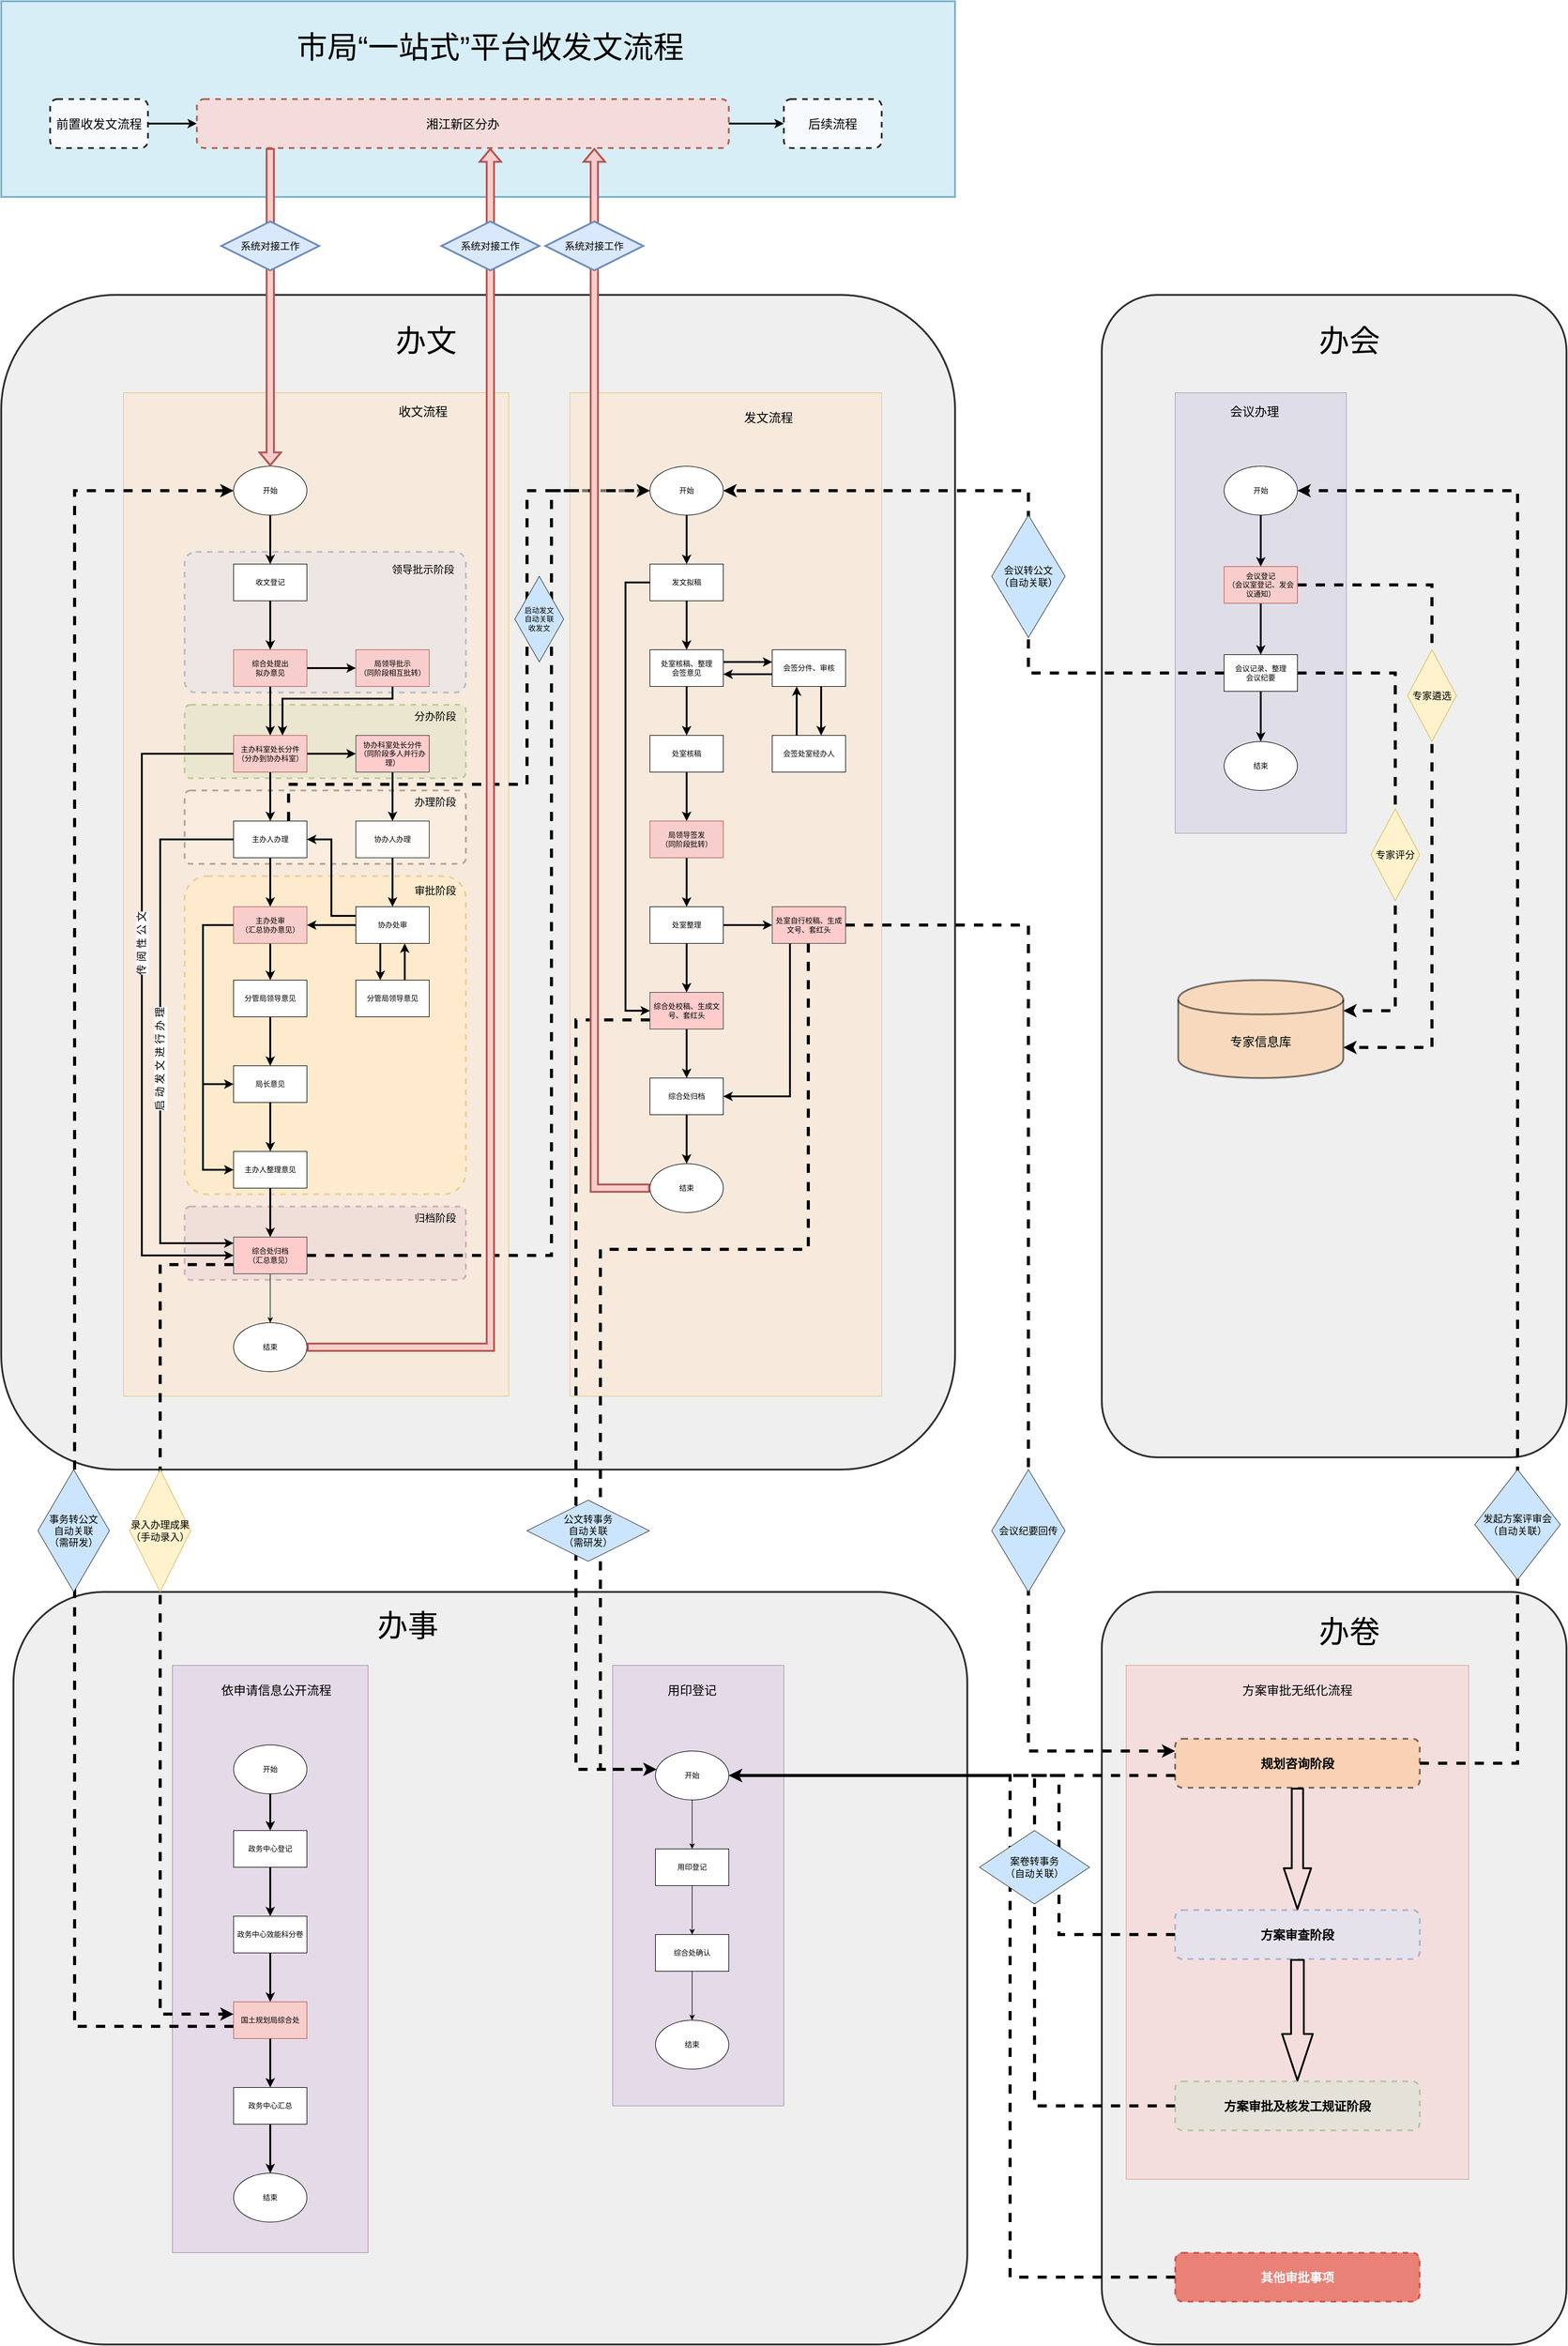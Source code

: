 <mxfile version="13.3.1" type="github">
  <diagram id="d_TtvwyaBQ2j3ashljvY" name="Page-1">
    <mxGraphModel dx="7556" dy="4976" grid="1" gridSize="10" guides="1" tooltips="1" connect="1" arrows="0" fold="1" page="1" pageScale="1" pageWidth="827" pageHeight="1169" math="0" shadow="0">
      <root>
        <mxCell id="0" />
        <mxCell id="1" parent="0" />
        <mxCell id="R8DSdq1tmObnKe5v48mU-81" value="" style="rounded=1;whiteSpace=wrap;html=1;strokeWidth=3;fontSize=20;arcSize=12;opacity=80;fillColor=#ebebeb;" parent="1" vertex="1">
          <mxGeometry x="1760" y="1720" width="760" height="1230" as="geometry" />
        </mxCell>
        <mxCell id="R8DSdq1tmObnKe5v48mU-80" value="" style="rounded=1;whiteSpace=wrap;html=1;strokeWidth=3;fontSize=20;arcSize=12;opacity=80;fillColor=#ebebeb;" parent="1" vertex="1">
          <mxGeometry x="-20" y="1720" width="1560" height="1230" as="geometry" />
        </mxCell>
        <mxCell id="R8DSdq1tmObnKe5v48mU-79" value="" style="rounded=1;whiteSpace=wrap;html=1;strokeWidth=3;fontSize=20;arcSize=12;opacity=80;fillColor=#ebebeb;" parent="1" vertex="1">
          <mxGeometry x="1760" y="-400" width="760" height="1900" as="geometry" />
        </mxCell>
        <mxCell id="R8DSdq1tmObnKe5v48mU-78" value="" style="rounded=1;whiteSpace=wrap;html=1;strokeWidth=3;fontSize=20;arcSize=12;opacity=80;fillColor=#EBEBEB;" parent="1" vertex="1">
          <mxGeometry x="-40" y="-400" width="1560" height="1920" as="geometry" />
        </mxCell>
        <mxCell id="R8DSdq1tmObnKe5v48mU-27" value="" style="rounded=0;whiteSpace=wrap;html=1;opacity=80;fillColor=#e1d5e7;strokeColor=#9673a6;" parent="1" vertex="1">
          <mxGeometry x="960" y="1840" width="280" height="720" as="geometry" />
        </mxCell>
        <mxCell id="R8DSdq1tmObnKe5v48mU-15" value="" style="rounded=1;whiteSpace=wrap;html=1;fontSize=17;opacity=90;arcSize=8;dashed=1;strokeWidth=3;fillColor=#dae8fc;strokeColor=#6c8ebf;" parent="1" vertex="1">
          <mxGeometry x="260" y="20" width="460" height="230" as="geometry" />
        </mxCell>
        <mxCell id="R8DSdq1tmObnKe5v48mU-17" value="" style="rounded=1;whiteSpace=wrap;html=1;fontSize=17;arcSize=8;dashed=1;strokeWidth=3;fillColor=#d5e8d4;strokeColor=#82b366;" parent="1" vertex="1">
          <mxGeometry x="260" y="270" width="460" height="120" as="geometry" />
        </mxCell>
        <mxCell id="R8DSdq1tmObnKe5v48mU-19" value="" style="rounded=1;whiteSpace=wrap;html=1;fontSize=17;arcSize=8;dashed=1;strokeWidth=3;fillColor=#f5f5f5;strokeColor=#666666;fontColor=#333333;" parent="1" vertex="1">
          <mxGeometry x="260" y="410" width="460" height="120" as="geometry" />
        </mxCell>
        <mxCell id="R8DSdq1tmObnKe5v48mU-21" value="" style="rounded=1;whiteSpace=wrap;html=1;fontSize=17;opacity=90;arcSize=8;dashed=1;strokeWidth=3;fillColor=#fff2cc;strokeColor=#d6b656;" parent="1" vertex="1">
          <mxGeometry x="260" y="550" width="460" height="520" as="geometry" />
        </mxCell>
        <mxCell id="R8DSdq1tmObnKe5v48mU-23" value="" style="rounded=1;whiteSpace=wrap;html=1;fontSize=17;opacity=90;arcSize=8;dashed=1;strokeWidth=3;fillColor=#e1d5e7;strokeColor=#9673a6;" parent="1" vertex="1">
          <mxGeometry x="260" y="1090" width="460" height="120" as="geometry" />
        </mxCell>
        <mxCell id="czsc24-IMfko61f4KDdS-146" value="" style="rounded=0;whiteSpace=wrap;html=1;opacity=50;fillColor=#ffe6cc;strokeColor=#d79b00;" parent="1" vertex="1">
          <mxGeometry x="160" y="-240" width="630" height="1640" as="geometry" />
        </mxCell>
        <mxCell id="R8DSdq1tmObnKe5v48mU-5" style="edgeStyle=orthogonalEdgeStyle;rounded=0;orthogonalLoop=1;jettySize=auto;html=1;entryX=0;entryY=0.5;entryDx=0;entryDy=0;strokeWidth=5;dashed=1;" parent="1" source="czsc24-IMfko61f4KDdS-8" target="czsc24-IMfko61f4KDdS-80" edge="1">
          <mxGeometry relative="1" as="geometry">
            <Array as="points">
              <mxPoint x="430" y="400" />
              <mxPoint x="820" y="400" />
              <mxPoint x="820" y="-80" />
            </Array>
          </mxGeometry>
        </mxCell>
        <mxCell id="czsc24-IMfko61f4KDdS-166" value="" style="rounded=0;whiteSpace=wrap;html=1;fontSize=20;opacity=50;fillColor=#d0cee2;strokeColor=#56517e;textOpacity=50;" parent="1" vertex="1">
          <mxGeometry x="1880" y="-240" width="280" height="720" as="geometry" />
        </mxCell>
        <mxCell id="czsc24-IMfko61f4KDdS-147" value="" style="rounded=0;whiteSpace=wrap;html=1;opacity=50;fillColor=#ffe6cc;strokeColor=#d79b00;" parent="1" vertex="1">
          <mxGeometry x="890" y="-240" width="510" height="1640" as="geometry" />
        </mxCell>
        <mxCell id="czsc24-IMfko61f4KDdS-145" value="" style="rounded=0;whiteSpace=wrap;html=1;opacity=80;fillColor=#e1d5e7;strokeColor=#9673a6;" parent="1" vertex="1">
          <mxGeometry x="240" y="1840" width="320" height="960" as="geometry" />
        </mxCell>
        <mxCell id="czsc24-IMfko61f4KDdS-7" value="" style="edgeStyle=orthogonalEdgeStyle;rounded=0;orthogonalLoop=1;jettySize=auto;html=1;strokeWidth=3;" parent="1" source="czsc24-IMfko61f4KDdS-1" target="czsc24-IMfko61f4KDdS-6" edge="1">
          <mxGeometry relative="1" as="geometry" />
        </mxCell>
        <mxCell id="czsc24-IMfko61f4KDdS-31" style="edgeStyle=orthogonalEdgeStyle;rounded=0;orthogonalLoop=1;jettySize=auto;html=1;strokeWidth=3;" parent="1" source="czsc24-IMfko61f4KDdS-6" target="czsc24-IMfko61f4KDdS-28" edge="1">
          <mxGeometry relative="1" as="geometry">
            <Array as="points">
              <mxPoint x="190" y="350" />
              <mxPoint x="190" y="1170" />
            </Array>
          </mxGeometry>
        </mxCell>
        <mxCell id="R8DSdq1tmObnKe5v48mU-9" value="传 阅 性 公 文" style="edgeLabel;html=1;align=center;verticalAlign=middle;resizable=0;points=[];fontSize=17;horizontal=0;" parent="czsc24-IMfko61f4KDdS-31" vertex="1" connectable="0">
          <mxGeometry x="-0.888" y="1" relative="1" as="geometry">
            <mxPoint x="-87.5" y="309" as="offset" />
          </mxGeometry>
        </mxCell>
        <mxCell id="R8DSdq1tmObnKe5v48mU-7" style="edgeStyle=orthogonalEdgeStyle;rounded=0;orthogonalLoop=1;jettySize=auto;html=1;strokeWidth=3;exitX=1;exitY=0.5;exitDx=0;exitDy=0;entryX=0;entryY=0.5;entryDx=0;entryDy=0;" parent="1" source="czsc24-IMfko61f4KDdS-1" target="czsc24-IMfko61f4KDdS-2" edge="1">
          <mxGeometry relative="1" as="geometry">
            <Array as="points">
              <mxPoint x="500" y="210" />
              <mxPoint x="500" y="210" />
            </Array>
          </mxGeometry>
        </mxCell>
        <mxCell id="czsc24-IMfko61f4KDdS-1" value="综合处提出&lt;br&gt;拟办意见" style="rounded=0;whiteSpace=wrap;html=1;fillColor=#f8cecc;strokeColor=#b85450;" parent="1" vertex="1">
          <mxGeometry x="340" y="180" width="120" height="60" as="geometry" />
        </mxCell>
        <mxCell id="czsc24-IMfko61f4KDdS-76" style="edgeStyle=orthogonalEdgeStyle;rounded=0;orthogonalLoop=1;jettySize=auto;html=1;exitX=0.5;exitY=1;exitDx=0;exitDy=0;strokeWidth=3;" parent="1" source="czsc24-IMfko61f4KDdS-74" target="czsc24-IMfko61f4KDdS-1" edge="1">
          <mxGeometry relative="1" as="geometry" />
        </mxCell>
        <mxCell id="czsc24-IMfko61f4KDdS-74" value="收文登记" style="rounded=0;whiteSpace=wrap;html=1;" parent="1" vertex="1">
          <mxGeometry x="340" y="40" width="120" height="60" as="geometry" />
        </mxCell>
        <mxCell id="czsc24-IMfko61f4KDdS-9" value="" style="edgeStyle=orthogonalEdgeStyle;rounded=0;orthogonalLoop=1;jettySize=auto;html=1;strokeWidth=3;" parent="1" source="czsc24-IMfko61f4KDdS-6" target="czsc24-IMfko61f4KDdS-8" edge="1">
          <mxGeometry relative="1" as="geometry" />
        </mxCell>
        <mxCell id="czsc24-IMfko61f4KDdS-11" value="" style="edgeStyle=orthogonalEdgeStyle;rounded=0;orthogonalLoop=1;jettySize=auto;html=1;strokeWidth=3;" parent="1" source="czsc24-IMfko61f4KDdS-6" target="czsc24-IMfko61f4KDdS-10" edge="1">
          <mxGeometry relative="1" as="geometry" />
        </mxCell>
        <mxCell id="czsc24-IMfko61f4KDdS-6" value="主办科室处长分件&lt;br&gt;（分办到协办科室）" style="rounded=0;whiteSpace=wrap;html=1;fillColor=#f8cecc;strokeColor=#b85450;" parent="1" vertex="1">
          <mxGeometry x="340" y="320" width="120" height="60" as="geometry" />
        </mxCell>
        <mxCell id="czsc24-IMfko61f4KDdS-13" value="" style="edgeStyle=orthogonalEdgeStyle;rounded=0;orthogonalLoop=1;jettySize=auto;html=1;strokeWidth=3;" parent="1" source="czsc24-IMfko61f4KDdS-10" target="czsc24-IMfko61f4KDdS-12" edge="1">
          <mxGeometry relative="1" as="geometry" />
        </mxCell>
        <mxCell id="czsc24-IMfko61f4KDdS-10" value="协办科室处长分件&lt;br&gt;（同阶段多人并行办理）" style="rounded=0;whiteSpace=wrap;html=1;fillColor=#ffcccc;strokeColor=#36393d;" parent="1" vertex="1">
          <mxGeometry x="540" y="320" width="120" height="60" as="geometry" />
        </mxCell>
        <mxCell id="czsc24-IMfko61f4KDdS-17" value="" style="edgeStyle=orthogonalEdgeStyle;rounded=0;orthogonalLoop=1;jettySize=auto;html=1;strokeWidth=3;" parent="1" source="czsc24-IMfko61f4KDdS-12" target="czsc24-IMfko61f4KDdS-16" edge="1">
          <mxGeometry relative="1" as="geometry" />
        </mxCell>
        <mxCell id="czsc24-IMfko61f4KDdS-12" value="协办人办理" style="rounded=0;whiteSpace=wrap;html=1;opacity=90;" parent="1" vertex="1">
          <mxGeometry x="540" y="460" width="120" height="60" as="geometry" />
        </mxCell>
        <mxCell id="czsc24-IMfko61f4KDdS-98" style="edgeStyle=orthogonalEdgeStyle;rounded=0;orthogonalLoop=1;jettySize=auto;html=1;strokeWidth=3;" parent="1" source="czsc24-IMfko61f4KDdS-16" target="czsc24-IMfko61f4KDdS-95" edge="1">
          <mxGeometry relative="1" as="geometry">
            <Array as="points">
              <mxPoint x="580" y="690" />
              <mxPoint x="580" y="690" />
            </Array>
          </mxGeometry>
        </mxCell>
        <mxCell id="R8DSdq1tmObnKe5v48mU-2" style="edgeStyle=orthogonalEdgeStyle;rounded=0;orthogonalLoop=1;jettySize=auto;html=1;exitX=0;exitY=0.5;exitDx=0;exitDy=0;strokeWidth=3;" parent="1" source="czsc24-IMfko61f4KDdS-16" target="czsc24-IMfko61f4KDdS-14" edge="1">
          <mxGeometry relative="1" as="geometry" />
        </mxCell>
        <mxCell id="R8DSdq1tmObnKe5v48mU-25" style="edgeStyle=orthogonalEdgeStyle;rounded=0;orthogonalLoop=1;jettySize=auto;html=1;exitX=0;exitY=0.25;exitDx=0;exitDy=0;strokeWidth=3;fontSize=11;" parent="1" source="czsc24-IMfko61f4KDdS-16" target="czsc24-IMfko61f4KDdS-8" edge="1">
          <mxGeometry relative="1" as="geometry">
            <Array as="points">
              <mxPoint x="500" y="615" />
              <mxPoint x="500" y="490" />
            </Array>
          </mxGeometry>
        </mxCell>
        <mxCell id="czsc24-IMfko61f4KDdS-16" value="协办处审" style="rounded=0;whiteSpace=wrap;html=1;" parent="1" vertex="1">
          <mxGeometry x="540" y="600" width="120" height="60" as="geometry" />
        </mxCell>
        <mxCell id="czsc24-IMfko61f4KDdS-15" value="" style="edgeStyle=orthogonalEdgeStyle;rounded=0;orthogonalLoop=1;jettySize=auto;html=1;strokeWidth=3;" parent="1" source="czsc24-IMfko61f4KDdS-8" target="czsc24-IMfko61f4KDdS-14" edge="1">
          <mxGeometry relative="1" as="geometry" />
        </mxCell>
        <mxCell id="R8DSdq1tmObnKe5v48mU-8" style="edgeStyle=orthogonalEdgeStyle;rounded=0;orthogonalLoop=1;jettySize=auto;html=1;strokeWidth=3;" parent="1" source="czsc24-IMfko61f4KDdS-8" target="czsc24-IMfko61f4KDdS-28" edge="1">
          <mxGeometry relative="1" as="geometry">
            <Array as="points">
              <mxPoint x="220" y="490" />
              <mxPoint x="220" y="1150" />
            </Array>
          </mxGeometry>
        </mxCell>
        <mxCell id="R8DSdq1tmObnKe5v48mU-12" value="启 动 发 文 进 行 办 理" style="edgeLabel;html=1;align=center;verticalAlign=middle;resizable=0;points=[];fontSize=17;horizontal=0;" parent="R8DSdq1tmObnKe5v48mU-8" vertex="1" connectable="0">
          <mxGeometry x="-0.858" y="4" relative="1" as="geometry">
            <mxPoint x="-56" y="355" as="offset" />
          </mxGeometry>
        </mxCell>
        <mxCell id="czsc24-IMfko61f4KDdS-8" value="主办人办理" style="rounded=0;whiteSpace=wrap;html=1;" parent="1" vertex="1">
          <mxGeometry x="340" y="460" width="120" height="60" as="geometry" />
        </mxCell>
        <mxCell id="czsc24-IMfko61f4KDdS-45" style="edgeStyle=orthogonalEdgeStyle;rounded=0;orthogonalLoop=1;jettySize=auto;html=1;exitX=0.5;exitY=1;exitDx=0;exitDy=0;strokeWidth=3;" parent="1" source="czsc24-IMfko61f4KDdS-14" target="czsc24-IMfko61f4KDdS-18" edge="1">
          <mxGeometry relative="1" as="geometry">
            <Array as="points">
              <mxPoint x="400" y="710" />
              <mxPoint x="400" y="710" />
            </Array>
          </mxGeometry>
        </mxCell>
        <mxCell id="czsc24-IMfko61f4KDdS-48" style="edgeStyle=orthogonalEdgeStyle;rounded=0;orthogonalLoop=1;jettySize=auto;html=1;strokeWidth=3;" parent="1" source="czsc24-IMfko61f4KDdS-14" target="czsc24-IMfko61f4KDdS-22" edge="1">
          <mxGeometry relative="1" as="geometry">
            <Array as="points">
              <mxPoint x="290" y="630" />
              <mxPoint x="290" y="890" />
            </Array>
          </mxGeometry>
        </mxCell>
        <mxCell id="czsc24-IMfko61f4KDdS-105" style="edgeStyle=orthogonalEdgeStyle;rounded=0;orthogonalLoop=1;jettySize=auto;html=1;entryX=0;entryY=0.5;entryDx=0;entryDy=0;strokeWidth=3;" parent="1" source="czsc24-IMfko61f4KDdS-14" target="czsc24-IMfko61f4KDdS-40" edge="1">
          <mxGeometry relative="1" as="geometry">
            <Array as="points">
              <mxPoint x="290" y="630" />
              <mxPoint x="290" y="1030" />
            </Array>
          </mxGeometry>
        </mxCell>
        <mxCell id="czsc24-IMfko61f4KDdS-14" value="主办处审&lt;br&gt;（汇总协办意见）" style="rounded=0;whiteSpace=wrap;html=1;fillColor=#f8cecc;strokeColor=#b85450;" parent="1" vertex="1">
          <mxGeometry x="340" y="600" width="120" height="60" as="geometry" />
        </mxCell>
        <mxCell id="czsc24-IMfko61f4KDdS-47" style="edgeStyle=orthogonalEdgeStyle;rounded=0;orthogonalLoop=1;jettySize=auto;html=1;exitX=0.5;exitY=1;exitDx=0;exitDy=0;strokeWidth=3;" parent="1" source="czsc24-IMfko61f4KDdS-40" target="czsc24-IMfko61f4KDdS-28" edge="1">
          <mxGeometry relative="1" as="geometry" />
        </mxCell>
        <mxCell id="czsc24-IMfko61f4KDdS-40" value="主办人整理意见" style="rounded=0;whiteSpace=wrap;html=1;" parent="1" vertex="1">
          <mxGeometry x="340" y="1000" width="120" height="60" as="geometry" />
        </mxCell>
        <mxCell id="czsc24-IMfko61f4KDdS-23" value="" style="edgeStyle=orthogonalEdgeStyle;rounded=0;orthogonalLoop=1;jettySize=auto;html=1;strokeWidth=3;" parent="1" source="czsc24-IMfko61f4KDdS-18" target="czsc24-IMfko61f4KDdS-22" edge="1">
          <mxGeometry relative="1" as="geometry">
            <Array as="points">
              <mxPoint x="400" y="820" />
              <mxPoint x="400" y="820" />
            </Array>
          </mxGeometry>
        </mxCell>
        <mxCell id="czsc24-IMfko61f4KDdS-18" value="分管局领导意见" style="rounded=0;whiteSpace=wrap;html=1;" parent="1" vertex="1">
          <mxGeometry x="340" y="720" width="120" height="60" as="geometry" />
        </mxCell>
        <mxCell id="R8DSdq1tmObnKe5v48mU-1" style="edgeStyle=orthogonalEdgeStyle;rounded=0;orthogonalLoop=1;jettySize=auto;html=1;strokeWidth=3;" parent="1" source="czsc24-IMfko61f4KDdS-95" target="czsc24-IMfko61f4KDdS-16" edge="1">
          <mxGeometry relative="1" as="geometry">
            <Array as="points">
              <mxPoint x="620" y="700" />
              <mxPoint x="620" y="700" />
            </Array>
          </mxGeometry>
        </mxCell>
        <mxCell id="czsc24-IMfko61f4KDdS-95" value="分管局领导意见" style="rounded=0;whiteSpace=wrap;html=1;" parent="1" vertex="1">
          <mxGeometry x="540" y="720" width="120" height="60" as="geometry" />
        </mxCell>
        <mxCell id="czsc24-IMfko61f4KDdS-46" style="edgeStyle=orthogonalEdgeStyle;rounded=0;orthogonalLoop=1;jettySize=auto;html=1;exitX=0.5;exitY=1;exitDx=0;exitDy=0;strokeWidth=3;" parent="1" source="czsc24-IMfko61f4KDdS-22" target="czsc24-IMfko61f4KDdS-40" edge="1">
          <mxGeometry relative="1" as="geometry" />
        </mxCell>
        <mxCell id="czsc24-IMfko61f4KDdS-22" value="局长意见" style="rounded=0;whiteSpace=wrap;html=1;" parent="1" vertex="1">
          <mxGeometry x="340" y="860" width="120" height="60" as="geometry" />
        </mxCell>
        <mxCell id="czsc24-IMfko61f4KDdS-36" style="edgeStyle=orthogonalEdgeStyle;rounded=0;orthogonalLoop=1;jettySize=auto;html=1;exitX=0.5;exitY=1;exitDx=0;exitDy=0;entryX=0.5;entryY=0;entryDx=0;entryDy=0;" parent="1" source="czsc24-IMfko61f4KDdS-28" target="czsc24-IMfko61f4KDdS-35" edge="1">
          <mxGeometry relative="1" as="geometry" />
        </mxCell>
        <mxCell id="czsc24-IMfko61f4KDdS-133" style="edgeStyle=orthogonalEdgeStyle;rounded=0;orthogonalLoop=1;jettySize=auto;html=1;strokeWidth=5;dashed=1;" parent="1" source="czsc24-IMfko61f4KDdS-28" target="czsc24-IMfko61f4KDdS-80" edge="1">
          <mxGeometry relative="1" as="geometry">
            <Array as="points">
              <mxPoint x="860" y="1170" />
              <mxPoint x="860" y="-80" />
            </Array>
          </mxGeometry>
        </mxCell>
        <mxCell id="R8DSdq1tmObnKe5v48mU-29" style="edgeStyle=orthogonalEdgeStyle;rounded=0;orthogonalLoop=1;jettySize=auto;html=1;exitX=0;exitY=0.75;exitDx=0;exitDy=0;dashed=1;strokeWidth=5;fontSize=11;" parent="1" source="czsc24-IMfko61f4KDdS-28" target="czsc24-IMfko61f4KDdS-54" edge="1">
          <mxGeometry relative="1" as="geometry">
            <Array as="points">
              <mxPoint x="220" y="1185" />
              <mxPoint x="220" y="2410" />
            </Array>
          </mxGeometry>
        </mxCell>
        <mxCell id="czsc24-IMfko61f4KDdS-28" value="综合处归档&lt;br&gt;（汇总意见）" style="rounded=0;whiteSpace=wrap;html=1;fillColor=#ffcccc;strokeColor=#36393d;" parent="1" vertex="1">
          <mxGeometry x="340" y="1140" width="120" height="60" as="geometry" />
        </mxCell>
        <mxCell id="czsc24-IMfko61f4KDdS-38" style="edgeStyle=orthogonalEdgeStyle;rounded=0;orthogonalLoop=1;jettySize=auto;html=1;exitX=0.5;exitY=1;exitDx=0;exitDy=0;strokeWidth=3;" parent="1" source="czsc24-IMfko61f4KDdS-2" target="czsc24-IMfko61f4KDdS-6" edge="1">
          <mxGeometry relative="1" as="geometry">
            <Array as="points">
              <mxPoint x="600" y="260" />
              <mxPoint x="420" y="260" />
            </Array>
          </mxGeometry>
        </mxCell>
        <mxCell id="czsc24-IMfko61f4KDdS-2" value="局领导批示&lt;br&gt;（同阶段相互批转）" style="rounded=0;whiteSpace=wrap;html=1;fillColor=#f8cecc;strokeColor=#b85450;" parent="1" vertex="1">
          <mxGeometry x="540" y="180" width="120" height="60" as="geometry" />
        </mxCell>
        <mxCell id="czsc24-IMfko61f4KDdS-77" style="edgeStyle=orthogonalEdgeStyle;rounded=0;orthogonalLoop=1;jettySize=auto;html=1;exitX=0.5;exitY=1;exitDx=0;exitDy=0;strokeWidth=3;" parent="1" source="czsc24-IMfko61f4KDdS-33" target="czsc24-IMfko61f4KDdS-74" edge="1">
          <mxGeometry relative="1" as="geometry" />
        </mxCell>
        <mxCell id="czsc24-IMfko61f4KDdS-33" value="开始" style="ellipse;whiteSpace=wrap;html=1;" parent="1" vertex="1">
          <mxGeometry x="340" y="-120" width="120" height="80" as="geometry" />
        </mxCell>
        <mxCell id="czsc24-IMfko61f4KDdS-35" value="结束" style="ellipse;whiteSpace=wrap;html=1;" parent="1" vertex="1">
          <mxGeometry x="340" y="1280" width="120" height="80" as="geometry" />
        </mxCell>
        <mxCell id="czsc24-IMfko61f4KDdS-66" value="" style="edgeStyle=orthogonalEdgeStyle;rounded=0;orthogonalLoop=1;jettySize=auto;html=1;strokeWidth=3;" parent="1" source="czsc24-IMfko61f4KDdS-53" target="czsc24-IMfko61f4KDdS-67" edge="1">
          <mxGeometry relative="1" as="geometry">
            <mxPoint x="400" y="2670" as="targetPoint" />
          </mxGeometry>
        </mxCell>
        <mxCell id="czsc24-IMfko61f4KDdS-53" value="政务中心汇总" style="rounded=0;whiteSpace=wrap;html=1;" parent="1" vertex="1">
          <mxGeometry x="340" y="2530" width="120" height="60" as="geometry" />
        </mxCell>
        <mxCell id="czsc24-IMfko61f4KDdS-62" style="edgeStyle=orthogonalEdgeStyle;rounded=0;orthogonalLoop=1;jettySize=auto;html=1;exitX=0.5;exitY=1;exitDx=0;exitDy=0;strokeWidth=3;" parent="1" source="czsc24-IMfko61f4KDdS-54" target="czsc24-IMfko61f4KDdS-53" edge="1">
          <mxGeometry relative="1" as="geometry" />
        </mxCell>
        <mxCell id="R8DSdq1tmObnKe5v48mU-28" style="edgeStyle=orthogonalEdgeStyle;rounded=0;orthogonalLoop=1;jettySize=auto;html=1;dashed=1;strokeWidth=5;fontSize=11;" parent="1" source="czsc24-IMfko61f4KDdS-54" target="czsc24-IMfko61f4KDdS-33" edge="1">
          <mxGeometry relative="1" as="geometry">
            <Array as="points">
              <mxPoint x="80" y="2430" />
              <mxPoint x="80" y="-80" />
            </Array>
          </mxGeometry>
        </mxCell>
        <mxCell id="czsc24-IMfko61f4KDdS-54" value="国土规划局综合处" style="rounded=0;whiteSpace=wrap;html=1;fillColor=#f8cecc;strokeColor=#b85450;" parent="1" vertex="1">
          <mxGeometry x="340" y="2390" width="120" height="60" as="geometry" />
        </mxCell>
        <mxCell id="czsc24-IMfko61f4KDdS-61" style="edgeStyle=orthogonalEdgeStyle;rounded=0;orthogonalLoop=1;jettySize=auto;html=1;exitX=0.5;exitY=1;exitDx=0;exitDy=0;strokeWidth=3;" parent="1" source="czsc24-IMfko61f4KDdS-56" target="czsc24-IMfko61f4KDdS-54" edge="1">
          <mxGeometry relative="1" as="geometry" />
        </mxCell>
        <mxCell id="czsc24-IMfko61f4KDdS-56" value="政务中心效能科分卷" style="rounded=0;whiteSpace=wrap;html=1;" parent="1" vertex="1">
          <mxGeometry x="340" y="2250" width="120" height="60" as="geometry" />
        </mxCell>
        <mxCell id="czsc24-IMfko61f4KDdS-60" style="edgeStyle=orthogonalEdgeStyle;rounded=0;orthogonalLoop=1;jettySize=auto;html=1;exitX=0.5;exitY=1;exitDx=0;exitDy=0;strokeWidth=3;" parent="1" source="czsc24-IMfko61f4KDdS-58" target="czsc24-IMfko61f4KDdS-56" edge="1">
          <mxGeometry relative="1" as="geometry" />
        </mxCell>
        <mxCell id="czsc24-IMfko61f4KDdS-58" value="政务中心登记" style="rounded=0;whiteSpace=wrap;html=1;" parent="1" vertex="1">
          <mxGeometry x="340" y="2110" width="120" height="60" as="geometry" />
        </mxCell>
        <mxCell id="czsc24-IMfko61f4KDdS-64" style="edgeStyle=orthogonalEdgeStyle;rounded=0;orthogonalLoop=1;jettySize=auto;html=1;strokeWidth=3;" parent="1" source="czsc24-IMfko61f4KDdS-63" target="czsc24-IMfko61f4KDdS-58" edge="1">
          <mxGeometry relative="1" as="geometry" />
        </mxCell>
        <mxCell id="czsc24-IMfko61f4KDdS-63" value="开始" style="ellipse;whiteSpace=wrap;html=1;" parent="1" vertex="1">
          <mxGeometry x="340" y="1970" width="120" height="80" as="geometry" />
        </mxCell>
        <mxCell id="czsc24-IMfko61f4KDdS-67" value="结束" style="ellipse;whiteSpace=wrap;html=1;" parent="1" vertex="1">
          <mxGeometry x="340" y="2670" width="120" height="80" as="geometry" />
        </mxCell>
        <mxCell id="czsc24-IMfko61f4KDdS-70" value="事务转公文&lt;br style=&quot;font-size: 16px;&quot;&gt;自动关联&lt;br style=&quot;font-size: 16px;&quot;&gt;（需研发）" style="rhombus;whiteSpace=wrap;html=1;fillColor=#cce5ff;strokeColor=#36393d;fontSize=16;" parent="1" vertex="1">
          <mxGeometry x="20" y="1520" width="117" height="200" as="geometry" />
        </mxCell>
        <mxCell id="czsc24-IMfko61f4KDdS-73" value="录入办理成果（手动录入）" style="rhombus;whiteSpace=wrap;html=1;fillColor=#fff2cc;strokeColor=#d6b656;fontSize=16;" parent="1" vertex="1">
          <mxGeometry x="170" y="1520" width="100" height="200" as="geometry" />
        </mxCell>
        <mxCell id="czsc24-IMfko61f4KDdS-90" value="" style="edgeStyle=orthogonalEdgeStyle;rounded=0;orthogonalLoop=1;jettySize=auto;html=1;strokeWidth=3;" parent="1" source="czsc24-IMfko61f4KDdS-78" target="czsc24-IMfko61f4KDdS-89" edge="1">
          <mxGeometry relative="1" as="geometry" />
        </mxCell>
        <mxCell id="czsc24-IMfko61f4KDdS-132" style="edgeStyle=orthogonalEdgeStyle;rounded=0;orthogonalLoop=1;jettySize=auto;html=1;exitX=0;exitY=0.5;exitDx=0;exitDy=0;entryX=0;entryY=0.5;entryDx=0;entryDy=0;strokeWidth=3;" parent="1" source="czsc24-IMfko61f4KDdS-78" target="czsc24-IMfko61f4KDdS-118" edge="1">
          <mxGeometry relative="1" as="geometry">
            <Array as="points">
              <mxPoint x="981" y="70" />
              <mxPoint x="981" y="770" />
            </Array>
          </mxGeometry>
        </mxCell>
        <mxCell id="czsc24-IMfko61f4KDdS-78" value="发文拟稿" style="rounded=0;whiteSpace=wrap;html=1;" parent="1" vertex="1">
          <mxGeometry x="1021" y="40" width="120" height="60" as="geometry" />
        </mxCell>
        <mxCell id="czsc24-IMfko61f4KDdS-94" value="" style="edgeStyle=orthogonalEdgeStyle;rounded=0;orthogonalLoop=1;jettySize=auto;html=1;strokeWidth=3;" parent="1" source="czsc24-IMfko61f4KDdS-89" target="czsc24-IMfko61f4KDdS-93" edge="1">
          <mxGeometry relative="1" as="geometry">
            <Array as="points">
              <mxPoint x="1181" y="200" />
              <mxPoint x="1181" y="200" />
            </Array>
          </mxGeometry>
        </mxCell>
        <mxCell id="czsc24-IMfko61f4KDdS-111" value="" style="edgeStyle=orthogonalEdgeStyle;rounded=0;orthogonalLoop=1;jettySize=auto;html=1;strokeWidth=3;" parent="1" source="czsc24-IMfko61f4KDdS-89" target="czsc24-IMfko61f4KDdS-110" edge="1">
          <mxGeometry relative="1" as="geometry" />
        </mxCell>
        <mxCell id="czsc24-IMfko61f4KDdS-89" value="处室核稿、整理&lt;br&gt;会签意见" style="rounded=0;whiteSpace=wrap;html=1;" parent="1" vertex="1">
          <mxGeometry x="1021" y="180" width="120" height="60" as="geometry" />
        </mxCell>
        <mxCell id="czsc24-IMfko61f4KDdS-115" value="" style="edgeStyle=orthogonalEdgeStyle;rounded=0;orthogonalLoop=1;jettySize=auto;html=1;strokeWidth=3;" parent="1" source="czsc24-IMfko61f4KDdS-110" target="czsc24-IMfko61f4KDdS-114" edge="1">
          <mxGeometry relative="1" as="geometry" />
        </mxCell>
        <mxCell id="czsc24-IMfko61f4KDdS-110" value="处室核稿" style="rounded=0;whiteSpace=wrap;html=1;" parent="1" vertex="1">
          <mxGeometry x="1021" y="320" width="120" height="60" as="geometry" />
        </mxCell>
        <mxCell id="czsc24-IMfko61f4KDdS-117" value="" style="edgeStyle=orthogonalEdgeStyle;rounded=0;orthogonalLoop=1;jettySize=auto;html=1;strokeWidth=3;" parent="1" source="czsc24-IMfko61f4KDdS-114" target="czsc24-IMfko61f4KDdS-116" edge="1">
          <mxGeometry relative="1" as="geometry" />
        </mxCell>
        <mxCell id="czsc24-IMfko61f4KDdS-114" value="局领导签发&lt;br&gt;（同阶段批转）" style="rounded=0;whiteSpace=wrap;html=1;fillColor=#f8cecc;strokeColor=#b85450;" parent="1" vertex="1">
          <mxGeometry x="1021" y="460" width="120" height="60" as="geometry" />
        </mxCell>
        <mxCell id="czsc24-IMfko61f4KDdS-119" value="" style="edgeStyle=orthogonalEdgeStyle;rounded=0;orthogonalLoop=1;jettySize=auto;html=1;strokeWidth=3;" parent="1" source="czsc24-IMfko61f4KDdS-116" target="czsc24-IMfko61f4KDdS-118" edge="1">
          <mxGeometry relative="1" as="geometry" />
        </mxCell>
        <mxCell id="czsc24-IMfko61f4KDdS-130" style="edgeStyle=orthogonalEdgeStyle;rounded=0;orthogonalLoop=1;jettySize=auto;html=1;exitX=1;exitY=0.5;exitDx=0;exitDy=0;strokeWidth=3;" parent="1" source="czsc24-IMfko61f4KDdS-116" target="czsc24-IMfko61f4KDdS-125" edge="1">
          <mxGeometry relative="1" as="geometry" />
        </mxCell>
        <mxCell id="czsc24-IMfko61f4KDdS-116" value="处室整理" style="rounded=0;whiteSpace=wrap;html=1;" parent="1" vertex="1">
          <mxGeometry x="1021" y="600" width="120" height="60" as="geometry" />
        </mxCell>
        <mxCell id="czsc24-IMfko61f4KDdS-129" style="edgeStyle=orthogonalEdgeStyle;rounded=0;orthogonalLoop=1;jettySize=auto;html=1;exitX=0.5;exitY=1;exitDx=0;exitDy=0;strokeWidth=3;" parent="1" source="czsc24-IMfko61f4KDdS-118" target="czsc24-IMfko61f4KDdS-120" edge="1">
          <mxGeometry relative="1" as="geometry" />
        </mxCell>
        <mxCell id="R8DSdq1tmObnKe5v48mU-30" style="edgeStyle=orthogonalEdgeStyle;rounded=0;orthogonalLoop=1;jettySize=auto;html=1;exitX=0;exitY=0.75;exitDx=0;exitDy=0;dashed=1;strokeWidth=5;fontSize=11;" parent="1" source="czsc24-IMfko61f4KDdS-118" target="czsc24-IMfko61f4KDdS-137" edge="1">
          <mxGeometry relative="1" as="geometry">
            <Array as="points">
              <mxPoint x="900" y="785" />
              <mxPoint x="900" y="2010" />
            </Array>
          </mxGeometry>
        </mxCell>
        <mxCell id="czsc24-IMfko61f4KDdS-118" value="综合处校稿、生成文号、套红头" style="rounded=0;whiteSpace=wrap;html=1;fillColor=#ffcccc;strokeColor=#36393d;" parent="1" vertex="1">
          <mxGeometry x="1021" y="740" width="120" height="60" as="geometry" />
        </mxCell>
        <mxCell id="czsc24-IMfko61f4KDdS-131" style="edgeStyle=orthogonalEdgeStyle;rounded=0;orthogonalLoop=1;jettySize=auto;html=1;strokeWidth=3;" parent="1" source="czsc24-IMfko61f4KDdS-125" target="czsc24-IMfko61f4KDdS-120" edge="1">
          <mxGeometry relative="1" as="geometry">
            <Array as="points">
              <mxPoint x="1250" y="910" />
            </Array>
          </mxGeometry>
        </mxCell>
        <mxCell id="R8DSdq1tmObnKe5v48mU-32" style="edgeStyle=orthogonalEdgeStyle;rounded=0;orthogonalLoop=1;jettySize=auto;html=1;dashed=1;strokeWidth=5;fontSize=11;" parent="1" source="czsc24-IMfko61f4KDdS-125" target="czsc24-IMfko61f4KDdS-137" edge="1">
          <mxGeometry relative="1" as="geometry">
            <Array as="points">
              <mxPoint x="1280" y="1160" />
              <mxPoint x="940" y="1160" />
              <mxPoint x="940" y="2010" />
            </Array>
          </mxGeometry>
        </mxCell>
        <mxCell id="czsc24-IMfko61f4KDdS-125" value="处室自行校稿、生成文号、套红头" style="rounded=0;whiteSpace=wrap;html=1;fillColor=#ffcccc;strokeColor=#36393d;" parent="1" vertex="1">
          <mxGeometry x="1221" y="600" width="120" height="60" as="geometry" />
        </mxCell>
        <mxCell id="czsc24-IMfko61f4KDdS-123" value="" style="edgeStyle=orthogonalEdgeStyle;rounded=0;orthogonalLoop=1;jettySize=auto;html=1;strokeWidth=3;" parent="1" source="czsc24-IMfko61f4KDdS-120" target="czsc24-IMfko61f4KDdS-124" edge="1">
          <mxGeometry relative="1" as="geometry">
            <mxPoint x="1081" y="1020" as="targetPoint" />
          </mxGeometry>
        </mxCell>
        <mxCell id="czsc24-IMfko61f4KDdS-120" value="综合处归档" style="rounded=0;whiteSpace=wrap;html=1;" parent="1" vertex="1">
          <mxGeometry x="1021" y="880" width="120" height="60" as="geometry" />
        </mxCell>
        <mxCell id="czsc24-IMfko61f4KDdS-107" value="" style="edgeStyle=orthogonalEdgeStyle;rounded=0;orthogonalLoop=1;jettySize=auto;html=1;strokeWidth=3;" parent="1" source="czsc24-IMfko61f4KDdS-93" target="czsc24-IMfko61f4KDdS-106" edge="1">
          <mxGeometry relative="1" as="geometry">
            <Array as="points">
              <mxPoint x="1301" y="300" />
              <mxPoint x="1301" y="300" />
            </Array>
          </mxGeometry>
        </mxCell>
        <mxCell id="czsc24-IMfko61f4KDdS-109" style="edgeStyle=orthogonalEdgeStyle;rounded=0;orthogonalLoop=1;jettySize=auto;html=1;strokeWidth=3;" parent="1" source="czsc24-IMfko61f4KDdS-93" target="czsc24-IMfko61f4KDdS-89" edge="1">
          <mxGeometry relative="1" as="geometry">
            <Array as="points">
              <mxPoint x="1191" y="220" />
              <mxPoint x="1191" y="220" />
            </Array>
          </mxGeometry>
        </mxCell>
        <mxCell id="czsc24-IMfko61f4KDdS-93" value="会签分件、审核" style="rounded=0;whiteSpace=wrap;html=1;" parent="1" vertex="1">
          <mxGeometry x="1221" y="180" width="120" height="60" as="geometry" />
        </mxCell>
        <mxCell id="czsc24-IMfko61f4KDdS-108" style="edgeStyle=orthogonalEdgeStyle;rounded=0;orthogonalLoop=1;jettySize=auto;html=1;strokeWidth=3;" parent="1" source="czsc24-IMfko61f4KDdS-106" target="czsc24-IMfko61f4KDdS-93" edge="1">
          <mxGeometry relative="1" as="geometry">
            <Array as="points">
              <mxPoint x="1261" y="280" />
              <mxPoint x="1261" y="280" />
            </Array>
          </mxGeometry>
        </mxCell>
        <mxCell id="czsc24-IMfko61f4KDdS-106" value="会签处室经办人" style="rounded=0;whiteSpace=wrap;html=1;" parent="1" vertex="1">
          <mxGeometry x="1221" y="320" width="120" height="60" as="geometry" />
        </mxCell>
        <mxCell id="czsc24-IMfko61f4KDdS-79" style="edgeStyle=orthogonalEdgeStyle;rounded=0;orthogonalLoop=1;jettySize=auto;html=1;exitX=0.5;exitY=1;exitDx=0;exitDy=0;strokeWidth=3;" parent="1" source="czsc24-IMfko61f4KDdS-80" target="czsc24-IMfko61f4KDdS-78" edge="1">
          <mxGeometry relative="1" as="geometry" />
        </mxCell>
        <mxCell id="czsc24-IMfko61f4KDdS-80" value="开始" style="ellipse;whiteSpace=wrap;html=1;" parent="1" vertex="1">
          <mxGeometry x="1021" y="-120" width="120" height="80" as="geometry" />
        </mxCell>
        <mxCell id="czsc24-IMfko61f4KDdS-124" value="结束" style="ellipse;whiteSpace=wrap;html=1;" parent="1" vertex="1">
          <mxGeometry x="1021" y="1020" width="120" height="80" as="geometry" />
        </mxCell>
        <mxCell id="czsc24-IMfko61f4KDdS-134" value="启动发文&lt;br&gt;自动关联&lt;br&gt;收发文" style="rhombus;whiteSpace=wrap;html=1;fillColor=#cce5ff;strokeColor=#36393d;" parent="1" vertex="1">
          <mxGeometry x="800" y="60" width="80" height="140" as="geometry" />
        </mxCell>
        <mxCell id="R8DSdq1tmObnKe5v48mU-4" style="edgeStyle=orthogonalEdgeStyle;rounded=0;orthogonalLoop=1;jettySize=auto;html=1;exitX=0.5;exitY=1;exitDx=0;exitDy=0;strokeWidth=1;" parent="1" source="czsc24-IMfko61f4KDdS-135" target="czsc24-IMfko61f4KDdS-140" edge="1">
          <mxGeometry relative="1" as="geometry" />
        </mxCell>
        <mxCell id="czsc24-IMfko61f4KDdS-135" value="用印登记" style="rounded=0;whiteSpace=wrap;html=1;" parent="1" vertex="1">
          <mxGeometry x="1030" y="2140" width="120" height="60" as="geometry" />
        </mxCell>
        <mxCell id="czsc24-IMfko61f4KDdS-143" value="" style="edgeStyle=orthogonalEdgeStyle;rounded=0;orthogonalLoop=1;jettySize=auto;html=1;strokeWidth=1;" parent="1" source="czsc24-IMfko61f4KDdS-140" target="czsc24-IMfko61f4KDdS-144" edge="1">
          <mxGeometry relative="1" as="geometry">
            <mxPoint x="1090.0" y="2560" as="targetPoint" />
          </mxGeometry>
        </mxCell>
        <mxCell id="czsc24-IMfko61f4KDdS-140" value="综合处确认" style="rounded=0;whiteSpace=wrap;html=1;" parent="1" vertex="1">
          <mxGeometry x="1030" y="2280" width="120" height="60" as="geometry" />
        </mxCell>
        <mxCell id="czsc24-IMfko61f4KDdS-136" style="edgeStyle=orthogonalEdgeStyle;rounded=0;orthogonalLoop=1;jettySize=auto;html=1;exitX=0.5;exitY=1;exitDx=0;exitDy=0;strokeWidth=1;" parent="1" source="czsc24-IMfko61f4KDdS-137" target="czsc24-IMfko61f4KDdS-135" edge="1">
          <mxGeometry relative="1" as="geometry" />
        </mxCell>
        <mxCell id="czsc24-IMfko61f4KDdS-137" value="开始" style="ellipse;whiteSpace=wrap;html=1;" parent="1" vertex="1">
          <mxGeometry x="1030" y="1980" width="120" height="80" as="geometry" />
        </mxCell>
        <mxCell id="czsc24-IMfko61f4KDdS-144" value="结束" style="ellipse;whiteSpace=wrap;html=1;" parent="1" vertex="1">
          <mxGeometry x="1030" y="2420" width="120" height="80" as="geometry" />
        </mxCell>
        <mxCell id="czsc24-IMfko61f4KDdS-148" value="依申请信息公开流程" style="text;html=1;strokeColor=none;fillColor=none;align=center;verticalAlign=middle;whiteSpace=wrap;rounded=0;opacity=80;fontSize=20;" parent="1" vertex="1">
          <mxGeometry x="310" y="1870" width="200" height="20" as="geometry" />
        </mxCell>
        <mxCell id="czsc24-IMfko61f4KDdS-149" value="收文流程" style="text;html=1;strokeColor=none;fillColor=none;align=center;verticalAlign=middle;whiteSpace=wrap;rounded=0;opacity=80;fontSize=20;" parent="1" vertex="1">
          <mxGeometry x="550" y="-220" width="200" height="20" as="geometry" />
        </mxCell>
        <mxCell id="czsc24-IMfko61f4KDdS-150" value="发文流程" style="text;html=1;strokeColor=none;fillColor=none;align=center;verticalAlign=middle;whiteSpace=wrap;rounded=0;opacity=80;fontSize=20;" parent="1" vertex="1">
          <mxGeometry x="1130" y="-210" width="170" height="20" as="geometry" />
        </mxCell>
        <mxCell id="czsc24-IMfko61f4KDdS-155" value="公文转事务&lt;br style=&quot;font-size: 16px;&quot;&gt;自动关联&lt;br style=&quot;font-size: 16px;&quot;&gt;（需研发）" style="rhombus;whiteSpace=wrap;html=1;fillColor=#cce5ff;strokeColor=#36393d;fontSize=16;" parent="1" vertex="1">
          <mxGeometry x="820" y="1570" width="200" height="100" as="geometry" />
        </mxCell>
        <mxCell id="czsc24-IMfko61f4KDdS-157" value="用印登记" style="text;html=1;strokeColor=none;fillColor=none;align=center;verticalAlign=middle;whiteSpace=wrap;rounded=0;opacity=80;fontSize=20;" parent="1" vertex="1">
          <mxGeometry x="990" y="1870" width="200" height="20" as="geometry" />
        </mxCell>
        <mxCell id="R8DSdq1tmObnKe5v48mU-34" style="edgeStyle=orthogonalEdgeStyle;rounded=0;orthogonalLoop=1;jettySize=auto;html=1;exitX=0.5;exitY=1;exitDx=0;exitDy=0;strokeWidth=3;fontSize=11;" parent="1" source="czsc24-IMfko61f4KDdS-168" target="czsc24-IMfko61f4KDdS-170" edge="1">
          <mxGeometry relative="1" as="geometry" />
        </mxCell>
        <mxCell id="czsc24-IMfko61f4KDdS-168" value="开始" style="ellipse;whiteSpace=wrap;html=1;" parent="1" vertex="1">
          <mxGeometry x="1960" y="-120" width="120" height="80" as="geometry" />
        </mxCell>
        <mxCell id="R8DSdq1tmObnKe5v48mU-35" style="edgeStyle=orthogonalEdgeStyle;rounded=0;orthogonalLoop=1;jettySize=auto;html=1;exitX=0.5;exitY=1;exitDx=0;exitDy=0;strokeWidth=3;fontSize=11;" parent="1" source="czsc24-IMfko61f4KDdS-170" target="czsc24-IMfko61f4KDdS-172" edge="1">
          <mxGeometry relative="1" as="geometry" />
        </mxCell>
        <mxCell id="R8DSdq1tmObnKe5v48mU-63" style="edgeStyle=orthogonalEdgeStyle;rounded=0;orthogonalLoop=1;jettySize=auto;html=1;exitX=1;exitY=0.5;exitDx=0;exitDy=0;strokeWidth=5;fontSize=11;dashed=1;" parent="1" source="czsc24-IMfko61f4KDdS-170" target="R8DSdq1tmObnKe5v48mU-62" edge="1">
          <mxGeometry relative="1" as="geometry">
            <Array as="points">
              <mxPoint x="2300" y="74" />
              <mxPoint x="2300" y="830" />
            </Array>
          </mxGeometry>
        </mxCell>
        <mxCell id="czsc24-IMfko61f4KDdS-170" value="会议登记&lt;br&gt;（会议室登记、发会议通知）" style="rounded=0;whiteSpace=wrap;html=1;fillColor=#f8cecc;strokeColor=#b85450;" parent="1" vertex="1">
          <mxGeometry x="1960" y="44" width="120" height="60" as="geometry" />
        </mxCell>
        <mxCell id="R8DSdq1tmObnKe5v48mU-36" style="edgeStyle=orthogonalEdgeStyle;rounded=0;orthogonalLoop=1;jettySize=auto;html=1;exitX=0.5;exitY=1;exitDx=0;exitDy=0;strokeWidth=3;fontSize=11;" parent="1" source="czsc24-IMfko61f4KDdS-172" target="czsc24-IMfko61f4KDdS-173" edge="1">
          <mxGeometry relative="1" as="geometry" />
        </mxCell>
        <mxCell id="R8DSdq1tmObnKe5v48mU-65" style="edgeStyle=orthogonalEdgeStyle;rounded=0;orthogonalLoop=1;jettySize=auto;html=1;exitX=1;exitY=0.5;exitDx=0;exitDy=0;dashed=1;strokeWidth=5;fontSize=11;" parent="1" source="czsc24-IMfko61f4KDdS-172" target="R8DSdq1tmObnKe5v48mU-62" edge="1">
          <mxGeometry relative="1" as="geometry">
            <Array as="points">
              <mxPoint x="2240" y="218" />
              <mxPoint x="2240" y="770" />
            </Array>
          </mxGeometry>
        </mxCell>
        <mxCell id="czsc24-IMfko61f4KDdS-172" value="会议记录、整理&lt;br&gt;会议纪要" style="rounded=0;whiteSpace=wrap;html=1;" parent="1" vertex="1">
          <mxGeometry x="1960" y="188" width="120" height="60" as="geometry" />
        </mxCell>
        <mxCell id="czsc24-IMfko61f4KDdS-173" value="结束" style="ellipse;whiteSpace=wrap;html=1;" parent="1" vertex="1">
          <mxGeometry x="1960" y="330" width="120" height="80" as="geometry" />
        </mxCell>
        <mxCell id="czsc24-IMfko61f4KDdS-176" value="会议办理" style="text;html=1;strokeColor=none;fillColor=none;align=center;verticalAlign=middle;whiteSpace=wrap;rounded=0;opacity=80;fontSize=20;" parent="1" vertex="1">
          <mxGeometry x="1910" y="-220" width="200" height="20" as="geometry" />
        </mxCell>
        <mxCell id="R8DSdq1tmObnKe5v48mU-16" value="领导批示阶段" style="text;html=1;strokeColor=none;fillColor=none;align=center;verticalAlign=middle;whiteSpace=wrap;rounded=0;dashed=1;fontSize=17;opacity=90;" parent="1" vertex="1">
          <mxGeometry x="590" y="40" width="120" height="20" as="geometry" />
        </mxCell>
        <mxCell id="R8DSdq1tmObnKe5v48mU-18" value="分办阶段" style="text;html=1;strokeColor=none;fillColor=none;align=center;verticalAlign=middle;whiteSpace=wrap;rounded=0;dashed=1;fontSize=17;opacity=90;" parent="1" vertex="1">
          <mxGeometry x="610" y="280" width="120" height="20" as="geometry" />
        </mxCell>
        <mxCell id="R8DSdq1tmObnKe5v48mU-20" value="办理阶段" style="text;html=1;strokeColor=none;fillColor=none;align=center;verticalAlign=middle;whiteSpace=wrap;rounded=0;dashed=1;fontSize=17;opacity=90;" parent="1" vertex="1">
          <mxGeometry x="610" y="420" width="120" height="20" as="geometry" />
        </mxCell>
        <mxCell id="R8DSdq1tmObnKe5v48mU-22" value="审批阶段" style="text;html=1;strokeColor=none;fillColor=none;align=center;verticalAlign=middle;whiteSpace=wrap;rounded=0;dashed=1;fontSize=17;opacity=90;" parent="1" vertex="1">
          <mxGeometry x="610" y="565" width="120" height="20" as="geometry" />
        </mxCell>
        <mxCell id="R8DSdq1tmObnKe5v48mU-24" value="归档阶段" style="text;html=1;strokeColor=none;fillColor=none;align=center;verticalAlign=middle;whiteSpace=wrap;rounded=0;dashed=1;fontSize=17;opacity=90;" parent="1" vertex="1">
          <mxGeometry x="610" y="1100" width="120" height="20" as="geometry" />
        </mxCell>
        <mxCell id="R8DSdq1tmObnKe5v48mU-37" style="edgeStyle=orthogonalEdgeStyle;rounded=0;orthogonalLoop=1;jettySize=auto;html=1;exitX=0;exitY=0.5;exitDx=0;exitDy=0;entryX=1;entryY=0.5;entryDx=0;entryDy=0;dashed=1;strokeWidth=5;fontSize=11;" parent="1" source="czsc24-IMfko61f4KDdS-172" target="czsc24-IMfko61f4KDdS-80" edge="1">
          <mxGeometry relative="1" as="geometry">
            <Array as="points">
              <mxPoint x="1640" y="218" />
              <mxPoint x="1640" y="-80" />
            </Array>
          </mxGeometry>
        </mxCell>
        <mxCell id="czsc24-IMfko61f4KDdS-175" value="会议转公文&lt;br style=&quot;font-size: 16px;&quot;&gt;（自动关联）" style="rhombus;whiteSpace=wrap;html=1;fillColor=#cce5ff;strokeColor=#36393d;fontSize=16;" parent="1" vertex="1">
          <mxGeometry x="1580" y="-40" width="120" height="200" as="geometry" />
        </mxCell>
        <mxCell id="R8DSdq1tmObnKe5v48mU-43" value="" style="rounded=0;whiteSpace=wrap;html=1;strokeWidth=1;fillColor=#f8cecc;fontSize=16;opacity=50;strokeColor=#b85450;" parent="1" vertex="1">
          <mxGeometry x="1800" y="1840" width="560" height="840" as="geometry" />
        </mxCell>
        <mxCell id="R8DSdq1tmObnKe5v48mU-46" value="方案审批无纸化流程" style="text;html=1;strokeColor=none;fillColor=none;align=center;verticalAlign=middle;whiteSpace=wrap;rounded=0;opacity=80;fontSize=20;" parent="1" vertex="1">
          <mxGeometry x="1820" y="1870" width="520" height="20" as="geometry" />
        </mxCell>
        <mxCell id="R8DSdq1tmObnKe5v48mU-52" style="edgeStyle=orthogonalEdgeStyle;rounded=0;orthogonalLoop=1;jettySize=auto;html=1;dashed=1;strokeWidth=5;fontSize=11;" parent="1" source="R8DSdq1tmObnKe5v48mU-51" target="czsc24-IMfko61f4KDdS-168" edge="1">
          <mxGeometry relative="1" as="geometry">
            <Array as="points">
              <mxPoint x="2440" y="2000" />
              <mxPoint x="2440" y="-80" />
            </Array>
          </mxGeometry>
        </mxCell>
        <mxCell id="R8DSdq1tmObnKe5v48mU-67" style="edgeStyle=orthogonalEdgeStyle;rounded=0;orthogonalLoop=1;jettySize=auto;html=1;exitX=0;exitY=0.75;exitDx=0;exitDy=0;dashed=1;strokeWidth=5;fontSize=11;" parent="1" source="R8DSdq1tmObnKe5v48mU-51" target="czsc24-IMfko61f4KDdS-137" edge="1">
          <mxGeometry relative="1" as="geometry">
            <mxPoint x="1380" y="2150" as="targetPoint" />
          </mxGeometry>
        </mxCell>
        <mxCell id="R8DSdq1tmObnKe5v48mU-51" value="规划咨询阶段" style="rounded=1;whiteSpace=wrap;html=1;strokeWidth=3;fillColor=#FFC68C;fontSize=20;opacity=50;fontStyle=1;dashed=1;" parent="1" vertex="1">
          <mxGeometry x="1880" y="1960" width="400" height="80" as="geometry" />
        </mxCell>
        <mxCell id="R8DSdq1tmObnKe5v48mU-53" value="发起方案评审会（自动关联）" style="rhombus;whiteSpace=wrap;html=1;fillColor=#cce5ff;strokeColor=#36393d;fontSize=16;" parent="1" vertex="1">
          <mxGeometry x="2370" y="1520" width="140" height="180" as="geometry" />
        </mxCell>
        <mxCell id="R8DSdq1tmObnKe5v48mU-68" style="edgeStyle=orthogonalEdgeStyle;rounded=0;orthogonalLoop=1;jettySize=auto;html=1;exitX=0;exitY=0.5;exitDx=0;exitDy=0;dashed=1;strokeWidth=5;fontSize=11;" parent="1" source="R8DSdq1tmObnKe5v48mU-55" target="czsc24-IMfko61f4KDdS-137" edge="1">
          <mxGeometry relative="1" as="geometry">
            <Array as="points">
              <mxPoint x="1690" y="2280" />
              <mxPoint x="1690" y="2020" />
            </Array>
          </mxGeometry>
        </mxCell>
        <mxCell id="R8DSdq1tmObnKe5v48mU-55" value="方案审查阶段" style="rounded=1;whiteSpace=wrap;html=1;strokeWidth=3;fillColor=#dae8fc;fontSize=20;opacity=50;fontStyle=1;dashed=1;strokeColor=#6c8ebf;" parent="1" vertex="1">
          <mxGeometry x="1880" y="2240" width="400" height="80" as="geometry" />
        </mxCell>
        <mxCell id="R8DSdq1tmObnKe5v48mU-58" style="edgeStyle=orthogonalEdgeStyle;rounded=0;orthogonalLoop=1;jettySize=auto;html=1;strokeWidth=5;fontSize=11;dashed=1;" parent="1" source="czsc24-IMfko61f4KDdS-125" target="R8DSdq1tmObnKe5v48mU-51" edge="1">
          <mxGeometry relative="1" as="geometry">
            <Array as="points">
              <mxPoint x="1640" y="630" />
              <mxPoint x="1640" y="1980" />
            </Array>
          </mxGeometry>
        </mxCell>
        <mxCell id="R8DSdq1tmObnKe5v48mU-57" value="会议纪要回传" style="rhombus;whiteSpace=wrap;html=1;fillColor=#cce5ff;strokeColor=#36393d;fontSize=16;" parent="1" vertex="1">
          <mxGeometry x="1580" y="1520" width="120" height="200" as="geometry" />
        </mxCell>
        <mxCell id="R8DSdq1tmObnKe5v48mU-61" style="edgeStyle=orthogonalEdgeStyle;rounded=0;orthogonalLoop=1;jettySize=auto;html=1;exitX=0;exitY=0.5;exitDx=0;exitDy=0;entryX=1;entryY=0.5;entryDx=0;entryDy=0;strokeWidth=5;fontSize=11;dashed=1;" parent="1" source="R8DSdq1tmObnKe5v48mU-60" target="czsc24-IMfko61f4KDdS-137" edge="1">
          <mxGeometry relative="1" as="geometry">
            <Array as="points">
              <mxPoint x="1650" y="2560" />
              <mxPoint x="1650" y="2020" />
            </Array>
          </mxGeometry>
        </mxCell>
        <mxCell id="R8DSdq1tmObnKe5v48mU-60" value="方案审批及核发工规证阶段" style="rounded=1;whiteSpace=wrap;html=1;strokeWidth=3;fillColor=#d5e8d4;fontSize=20;opacity=50;fontStyle=1;dashed=1;strokeColor=#82b366;" parent="1" vertex="1">
          <mxGeometry x="1880" y="2520" width="400" height="80" as="geometry" />
        </mxCell>
        <mxCell id="R8DSdq1tmObnKe5v48mU-62" value="专家信息库" style="shape=cylinder;whiteSpace=wrap;html=1;boundedLbl=1;backgroundOutline=1;strokeWidth=3;fillColor=#FFC68C;fontSize=20;opacity=50;" parent="1" vertex="1">
          <mxGeometry x="1885" y="720" width="270" height="160" as="geometry" />
        </mxCell>
        <mxCell id="R8DSdq1tmObnKe5v48mU-64" value="专家遴选" style="rhombus;whiteSpace=wrap;html=1;fillColor=#fff2cc;strokeColor=#d6b656;fontSize=16;" parent="1" vertex="1">
          <mxGeometry x="2260" y="180" width="80" height="150" as="geometry" />
        </mxCell>
        <mxCell id="R8DSdq1tmObnKe5v48mU-66" value="专家评分" style="rhombus;whiteSpace=wrap;html=1;fillColor=#fff2cc;strokeColor=#d6b656;fontSize=16;" parent="1" vertex="1">
          <mxGeometry x="2200" y="440" width="80" height="150" as="geometry" />
        </mxCell>
        <mxCell id="R8DSdq1tmObnKe5v48mU-70" style="edgeStyle=orthogonalEdgeStyle;rounded=0;orthogonalLoop=1;jettySize=auto;html=1;exitX=0;exitY=0.5;exitDx=0;exitDy=0;dashed=1;strokeWidth=5;fontSize=11;" parent="1" source="R8DSdq1tmObnKe5v48mU-69" target="czsc24-IMfko61f4KDdS-137" edge="1">
          <mxGeometry relative="1" as="geometry">
            <Array as="points">
              <mxPoint x="1610" y="2840" />
              <mxPoint x="1610" y="2020" />
            </Array>
          </mxGeometry>
        </mxCell>
        <mxCell id="R8DSdq1tmObnKe5v48mU-69" value="其他审批事项" style="rounded=1;whiteSpace=wrap;html=1;strokeWidth=3;fillColor=#e51400;fontSize=20;opacity=50;fontStyle=1;dashed=1;strokeColor=#B20000;fontColor=#ffffff;" parent="1" vertex="1">
          <mxGeometry x="1880" y="2800" width="400" height="80" as="geometry" />
        </mxCell>
        <mxCell id="R8DSdq1tmObnKe5v48mU-71" value="" style="shape=flexArrow;endArrow=classic;html=1;strokeWidth=3;fontSize=20;exitX=0.5;exitY=1;exitDx=0;exitDy=0;entryX=0.5;entryY=0;entryDx=0;entryDy=0;width=16.571;endSize=21.286;endWidth=23.102;" parent="1" source="R8DSdq1tmObnKe5v48mU-51" target="R8DSdq1tmObnKe5v48mU-55" edge="1">
          <mxGeometry width="50" height="50" relative="1" as="geometry">
            <mxPoint x="2060" y="2160" as="sourcePoint" />
            <mxPoint x="2110" y="2110" as="targetPoint" />
          </mxGeometry>
        </mxCell>
        <mxCell id="R8DSdq1tmObnKe5v48mU-74" value="" style="shape=flexArrow;endArrow=classic;html=1;strokeWidth=3;fontSize=20;width=18.857;endSize=24.331;endWidth=26.367;" parent="1" source="R8DSdq1tmObnKe5v48mU-55" target="R8DSdq1tmObnKe5v48mU-60" edge="1">
          <mxGeometry width="50" height="50" relative="1" as="geometry">
            <mxPoint x="2079.41" y="2320" as="sourcePoint" />
            <mxPoint x="2079.41" y="2520" as="targetPoint" />
          </mxGeometry>
        </mxCell>
        <mxCell id="R8DSdq1tmObnKe5v48mU-75" value="案卷转事务&lt;br&gt;（自动关联）" style="rhombus;whiteSpace=wrap;html=1;fillColor=#cce5ff;strokeColor=#36393d;fontSize=16;" parent="1" vertex="1">
          <mxGeometry x="1560" y="2110" width="180" height="120" as="geometry" />
        </mxCell>
        <mxCell id="R8DSdq1tmObnKe5v48mU-82" value="办文" style="text;html=1;strokeColor=none;fillColor=none;align=center;verticalAlign=middle;whiteSpace=wrap;rounded=0;fontSize=50;" parent="1" vertex="1">
          <mxGeometry x="470" y="-370" width="370" height="90" as="geometry" />
        </mxCell>
        <mxCell id="R8DSdq1tmObnKe5v48mU-83" value="办会" style="text;html=1;strokeColor=none;fillColor=none;align=center;verticalAlign=middle;whiteSpace=wrap;rounded=0;fontSize=50;" parent="1" vertex="1">
          <mxGeometry x="1980" y="-370" width="370" height="90" as="geometry" />
        </mxCell>
        <mxCell id="R8DSdq1tmObnKe5v48mU-84" value="办卷" style="text;html=1;strokeColor=none;fillColor=none;align=center;verticalAlign=middle;whiteSpace=wrap;rounded=0;fontSize=50;" parent="1" vertex="1">
          <mxGeometry x="1980" y="1740" width="370" height="90" as="geometry" />
        </mxCell>
        <mxCell id="R8DSdq1tmObnKe5v48mU-85" value="办事" style="text;html=1;strokeColor=none;fillColor=none;align=center;verticalAlign=middle;whiteSpace=wrap;rounded=0;fontSize=50;" parent="1" vertex="1">
          <mxGeometry x="440" y="1730" width="370" height="90" as="geometry" />
        </mxCell>
        <mxCell id="R8DSdq1tmObnKe5v48mU-86" value="" style="rounded=0;whiteSpace=wrap;html=1;strokeWidth=3;fillColor=#b1ddf0;fontSize=50;opacity=50;strokeColor=#10739e;" parent="1" vertex="1">
          <mxGeometry x="-40" y="-880" width="1560" height="320" as="geometry" />
        </mxCell>
        <mxCell id="R8DSdq1tmObnKe5v48mU-91" style="edgeStyle=orthogonalEdgeStyle;rounded=0;orthogonalLoop=1;jettySize=auto;html=1;exitX=1;exitY=0.5;exitDx=0;exitDy=0;strokeWidth=3;fontSize=50;" parent="1" source="R8DSdq1tmObnKe5v48mU-87" target="R8DSdq1tmObnKe5v48mU-89" edge="1">
          <mxGeometry relative="1" as="geometry" />
        </mxCell>
        <mxCell id="R8DSdq1tmObnKe5v48mU-87" value="湘江新区分办" style="rounded=1;whiteSpace=wrap;html=1;strokeWidth=3;fillColor=#fad9d5;fontSize=20;opacity=80;strokeColor=#ae4132;dashed=1;" parent="1" vertex="1">
          <mxGeometry x="280" y="-720" width="870" height="80" as="geometry" />
        </mxCell>
        <mxCell id="R8DSdq1tmObnKe5v48mU-90" style="edgeStyle=orthogonalEdgeStyle;rounded=0;orthogonalLoop=1;jettySize=auto;html=1;exitX=1;exitY=0.5;exitDx=0;exitDy=0;strokeWidth=3;fontSize=50;" parent="1" source="R8DSdq1tmObnKe5v48mU-88" target="R8DSdq1tmObnKe5v48mU-87" edge="1">
          <mxGeometry relative="1" as="geometry" />
        </mxCell>
        <mxCell id="R8DSdq1tmObnKe5v48mU-88" value="前置收发文流程" style="rounded=1;whiteSpace=wrap;html=1;strokeWidth=3;fontSize=20;opacity=80;dashed=1;" parent="1" vertex="1">
          <mxGeometry x="40" y="-720" width="160" height="80" as="geometry" />
        </mxCell>
        <mxCell id="R8DSdq1tmObnKe5v48mU-89" value="后续流程" style="rounded=1;whiteSpace=wrap;html=1;strokeWidth=3;fontSize=20;opacity=80;dashed=1;" parent="1" vertex="1">
          <mxGeometry x="1240" y="-720" width="160" height="80" as="geometry" />
        </mxCell>
        <mxCell id="R8DSdq1tmObnKe5v48mU-93" value="市局“一站式”平台收发文流程" style="text;html=1;strokeColor=none;fillColor=none;align=center;verticalAlign=middle;whiteSpace=wrap;rounded=0;fontSize=50;" parent="1" vertex="1">
          <mxGeometry x="340" y="-850" width="840" height="90" as="geometry" />
        </mxCell>
        <mxCell id="R8DSdq1tmObnKe5v48mU-95" style="edgeStyle=orthogonalEdgeStyle;rounded=0;orthogonalLoop=1;jettySize=auto;html=1;strokeWidth=3;fontSize=20;shape=flexArrow;fillColor=#f8cecc;strokeColor=#b85450;" parent="1" source="R8DSdq1tmObnKe5v48mU-87" target="czsc24-IMfko61f4KDdS-33" edge="1">
          <mxGeometry relative="1" as="geometry">
            <Array as="points">
              <mxPoint x="400" y="-550" />
              <mxPoint x="400" y="-550" />
            </Array>
          </mxGeometry>
        </mxCell>
        <mxCell id="R8DSdq1tmObnKe5v48mU-96" style="edgeStyle=orthogonalEdgeStyle;shape=flexArrow;rounded=0;orthogonalLoop=1;jettySize=auto;html=1;exitX=1;exitY=0.5;exitDx=0;exitDy=0;strokeWidth=3;fontSize=20;fillColor=#f8cecc;strokeColor=#b85450;" parent="1" source="czsc24-IMfko61f4KDdS-35" target="R8DSdq1tmObnKe5v48mU-87" edge="1">
          <mxGeometry relative="1" as="geometry">
            <Array as="points">
              <mxPoint x="760" y="1320" />
            </Array>
          </mxGeometry>
        </mxCell>
        <mxCell id="R8DSdq1tmObnKe5v48mU-97" style="edgeStyle=orthogonalEdgeStyle;shape=flexArrow;rounded=0;orthogonalLoop=1;jettySize=auto;html=1;exitX=0;exitY=0.5;exitDx=0;exitDy=0;strokeWidth=3;fontSize=20;fillColor=#f8cecc;strokeColor=#b85450;" parent="1" source="czsc24-IMfko61f4KDdS-124" target="R8DSdq1tmObnKe5v48mU-87" edge="1">
          <mxGeometry relative="1" as="geometry">
            <Array as="points">
              <mxPoint x="930" y="1060" />
            </Array>
          </mxGeometry>
        </mxCell>
        <mxCell id="R8DSdq1tmObnKe5v48mU-98" value="系统对接工作" style="rhombus;whiteSpace=wrap;html=1;strokeWidth=3;fillColor=#dae8fc;fontSize=16;strokeColor=#6c8ebf;" parent="1" vertex="1">
          <mxGeometry x="320" y="-520" width="160" height="80" as="geometry" />
        </mxCell>
        <mxCell id="8L3PrMVa_6chZB1hmbwo-1" value="系统对接工作" style="rhombus;whiteSpace=wrap;html=1;strokeWidth=3;fillColor=#dae8fc;fontSize=16;strokeColor=#6c8ebf;" vertex="1" parent="1">
          <mxGeometry x="680" y="-520" width="160" height="80" as="geometry" />
        </mxCell>
        <mxCell id="8L3PrMVa_6chZB1hmbwo-2" value="系统对接工作" style="rhombus;whiteSpace=wrap;html=1;strokeWidth=3;fillColor=#dae8fc;fontSize=16;strokeColor=#6c8ebf;" vertex="1" parent="1">
          <mxGeometry x="850" y="-520" width="160" height="80" as="geometry" />
        </mxCell>
      </root>
    </mxGraphModel>
  </diagram>
</mxfile>
